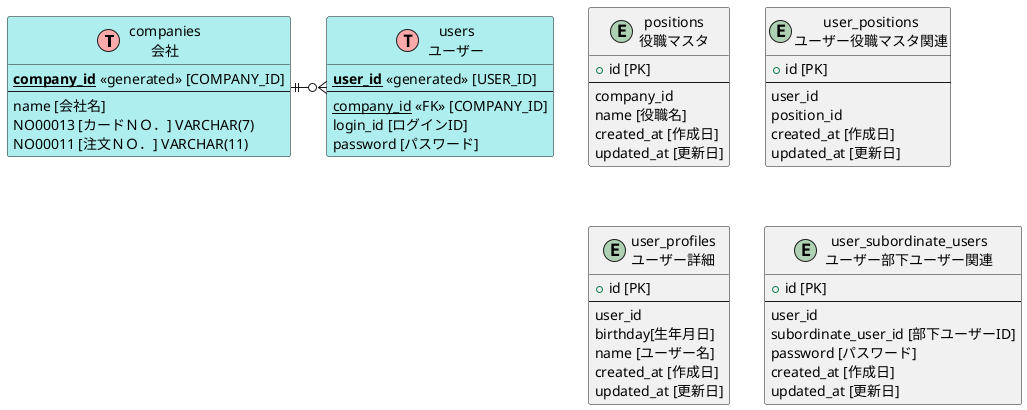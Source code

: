 @startuml tables
!define PURCHASE_ORDER_NBR NO00011 [注文ＮＯ．] VARCHAR(11) /'注文ＮＯ(月度＋原価部門ごと連番4桁)'/
!define CARD_NO NO00013 [カードＮＯ．] VARCHAR(7) /'得意先からの注文および当社・関係会社の部門間取引における、個々の注文に対して付与するオリジナルな番号 【旧名】カードＮＯ．（親）'/
!define Table(name,desc) entity name as "desc" << (T,#FFAAAA) >>
!define primary_key(x) <b><u>x</u></b>
!define foreign_key(x) <u>x</u>

skinparam linetype ortho

Table(companies, "companies\n会社") #PaleTurquoise {
  primary_key(company_id) <<generated>> [COMPANY_ID]
  --
  name [会社名]
  CARD_NO
  PURCHASE_ORDER_NBR 
  'created_at [作成日]
  'updated_at [更新日]
}

Table(users, "users\nユーザー") #PaleTurquoise {
  primary_key(user_id) <<generated>> [USER_ID]
  --
  foreign_key(company_id) <<FK>> [COMPANY_ID]
  login_id [ログインID]
  password [パスワード]
  'created_at [作成日]
  'updated_at [更新日]
}

entity positions as "positions\n役職マスタ" {
  + id [PK]
  --
  company_id
  name [役職名]
  created_at [作成日]
  updated_at [更新日]
}

entity user_positions as "user_positions\nユーザー役職マスタ関連" {
  + id [PK]
  --
  user_id
  position_id
  created_at [作成日]
  updated_at [更新日]
}

entity user_profiles as "user_profiles\nユーザー詳細" {
  + id [PK]
  --
  user_id
  birthday[生年月日]
  name [ユーザー名]
  created_at [作成日]
  updated_at [更新日]
}

entity user_subordinate_users as "user_subordinate_users\nユーザー部下ユーザー関連" {
  + id [PK]
  --
  user_id
  subordinate_user_id [部下ユーザーID]
  password [パスワード]
  created_at [作成日]
  updated_at [更新日]
}
companies ||-o{ users
@enduml